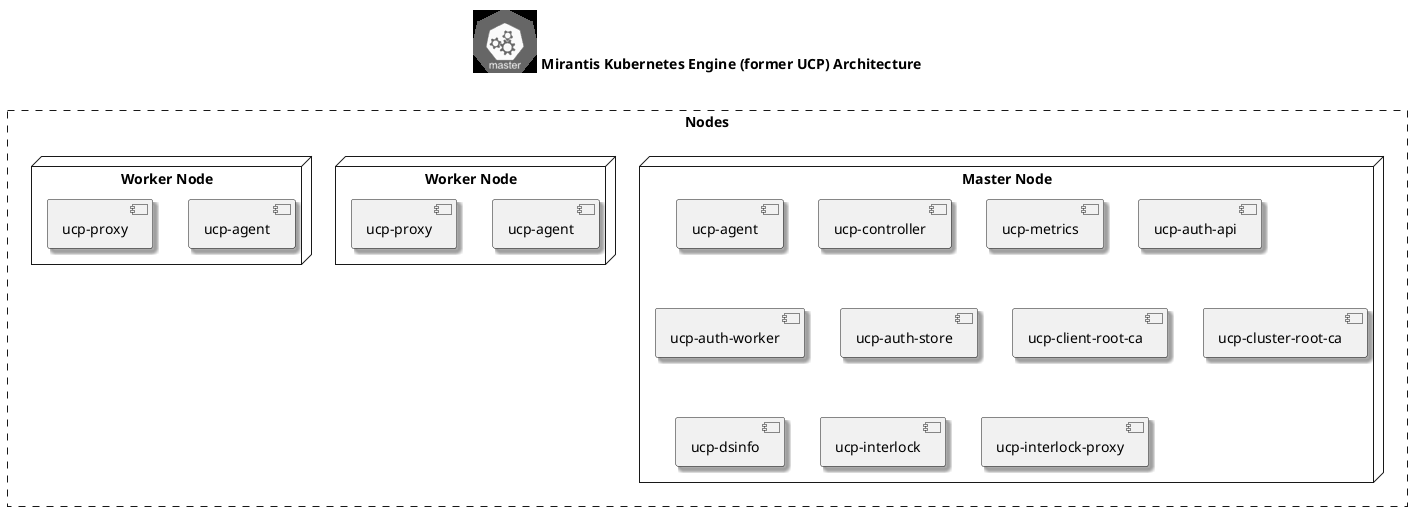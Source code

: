 @startuml MKE-UCP-Architecture



!include <kubernetes/k8s-sprites-labeled-25pct>
!include <logos/kafka>
title <color:black><$master></color> Mirantis Kubernetes Engine (former UCP) Architecture <color:blue><$k8s></color>\n

'skinparam monochrome true
skinparam style strictuml
skinparam componentShadowing true
skinparam rectangleRoundCorner 35
skinparam rectangleBorderStyle dashed
skinparam linetype ortho

rectangle "Nodes" as nodes {
    node "Master Node" as master {
        component "ucp-agent" as u1
        component "ucp-controller" as cont
        component "ucp-metrics" as met
        component "ucp-auth-api" as auth
        component "ucp-auth-worker" as authworker
        component "ucp-auth-store" as store
        component "ucp-client-root-ca" as clientca
        component "ucp-cluster-root-ca" as clusterca
        component "ucp-dsinfo" as dsinfo
        component "ucp-interlock" as ilock
        component "ucp-interlock-proxy" as ilockprox
    }
    node "Worker Node" as worker1 {
        component "ucp-agent" as u2
        component "ucp-proxy" as prox1
    }
    node "Worker Node" as worker2 {
        component "ucp-agent" as u3
        component "ucp-proxy" as prox2
    }
}

@enduml